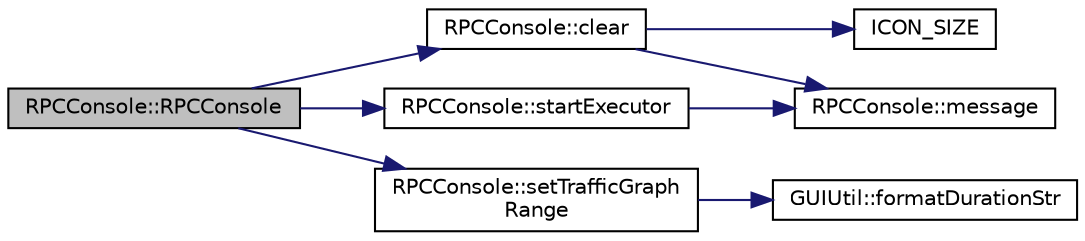 digraph "RPCConsole::RPCConsole"
{
  edge [fontname="Helvetica",fontsize="10",labelfontname="Helvetica",labelfontsize="10"];
  node [fontname="Helvetica",fontsize="10",shape=record];
  rankdir="LR";
  Node0 [label="RPCConsole::RPCConsole",height=0.2,width=0.4,color="black", fillcolor="grey75", style="filled", fontcolor="black"];
  Node0 -> Node1 [color="midnightblue",fontsize="10",style="solid",fontname="Helvetica"];
  Node1 [label="RPCConsole::clear",height=0.2,width=0.4,color="black", fillcolor="white", style="filled",URL="$class_r_p_c_console.html#aad0fc48b238137c8f6d322b2a484c81a"];
  Node1 -> Node2 [color="midnightblue",fontsize="10",style="solid",fontname="Helvetica"];
  Node2 [label="ICON_SIZE",height=0.2,width=0.4,color="black", fillcolor="white", style="filled",URL="$rpcconsole_8cpp.html#a2e32342d4d52b2cb14b9430673f4e23d"];
  Node1 -> Node3 [color="midnightblue",fontsize="10",style="solid",fontname="Helvetica"];
  Node3 [label="RPCConsole::message",height=0.2,width=0.4,color="black", fillcolor="white", style="filled",URL="$class_r_p_c_console.html#ad7a93a587a78b0080a930bd325460b20"];
  Node0 -> Node4 [color="midnightblue",fontsize="10",style="solid",fontname="Helvetica"];
  Node4 [label="RPCConsole::startExecutor",height=0.2,width=0.4,color="black", fillcolor="white", style="filled",URL="$class_r_p_c_console.html#ac6250045ef6f8bd5e5fece3e478e141d"];
  Node4 -> Node3 [color="midnightblue",fontsize="10",style="solid",fontname="Helvetica"];
  Node0 -> Node5 [color="midnightblue",fontsize="10",style="solid",fontname="Helvetica"];
  Node5 [label="RPCConsole::setTrafficGraph\lRange",height=0.2,width=0.4,color="black", fillcolor="white", style="filled",URL="$class_r_p_c_console.html#a465807980e78650ce2238a298bab4400"];
  Node5 -> Node6 [color="midnightblue",fontsize="10",style="solid",fontname="Helvetica"];
  Node6 [label="GUIUtil::formatDurationStr",height=0.2,width=0.4,color="black", fillcolor="white", style="filled",URL="$namespace_g_u_i_util.html#aaf51686c47c77ad81c51d115d150e867"];
}
